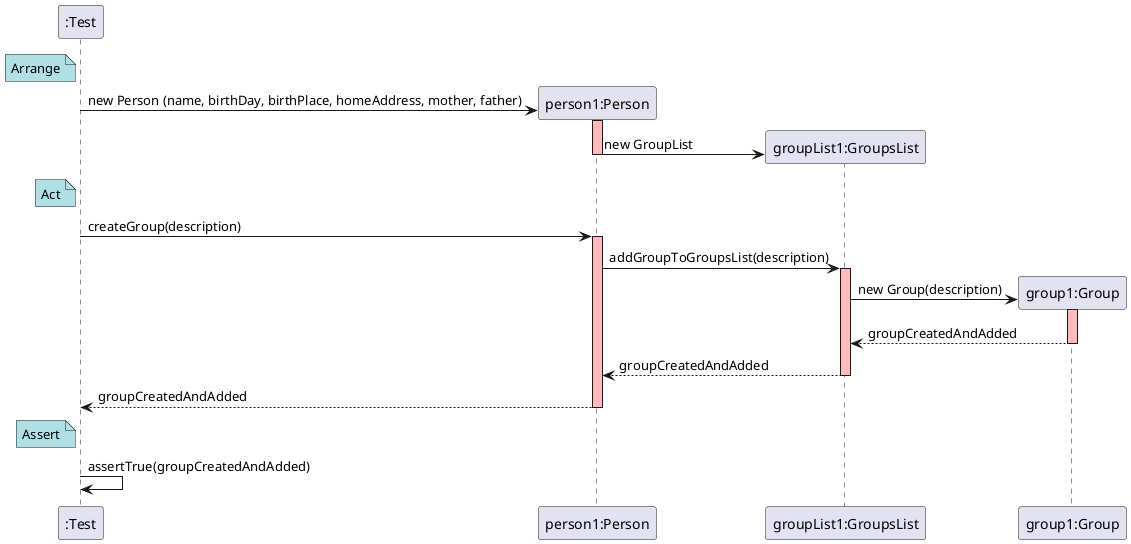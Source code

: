 @startuml

create ":Test"

note left of ":Test" #powderblue
	Arrange
end note

create "person1:Person"
":Test" -> "person1:Person" : new Person (name, birthDay, birthPlace, homeAddress, mother, father)
activate "person1:Person" #FFBBBB

create "groupList1:GroupsList"
"person1:Person" -> "groupList1:GroupsList" : new GroupList
deactivate "person1:Person" #FFBBBB

note left of ":Test" #powderblue
	Act
end note

":Test" -> "person1:Person" : createGroup(description)
activate "person1:Person" #FFBBBB

"person1:Person" -> "groupList1:GroupsList" : addGroupToGroupsList(description)
activate "groupList1:GroupsList" #FFBBBB

create "group1:Group"
"groupList1:GroupsList" -> "group1:Group" : new Group(description)
activate "group1:Group" #FFBBBB

"group1:Group" --> "groupList1:GroupsList" : groupCreatedAndAdded
deactivate "group1:Group" #FFBBBB

"groupList1:GroupsList" --> "person1:Person" : groupCreatedAndAdded
deactivate "groupList1:GroupsList" #FFBBBB

"person1:Person" --> ":Test" : groupCreatedAndAdded
deactivate  "person1:Person" #FFBBBB

note left of ":Test" #powderblue
	Assert
end note

":Test" -> ":Test" : assertTrue(groupCreatedAndAdded)

@enduml